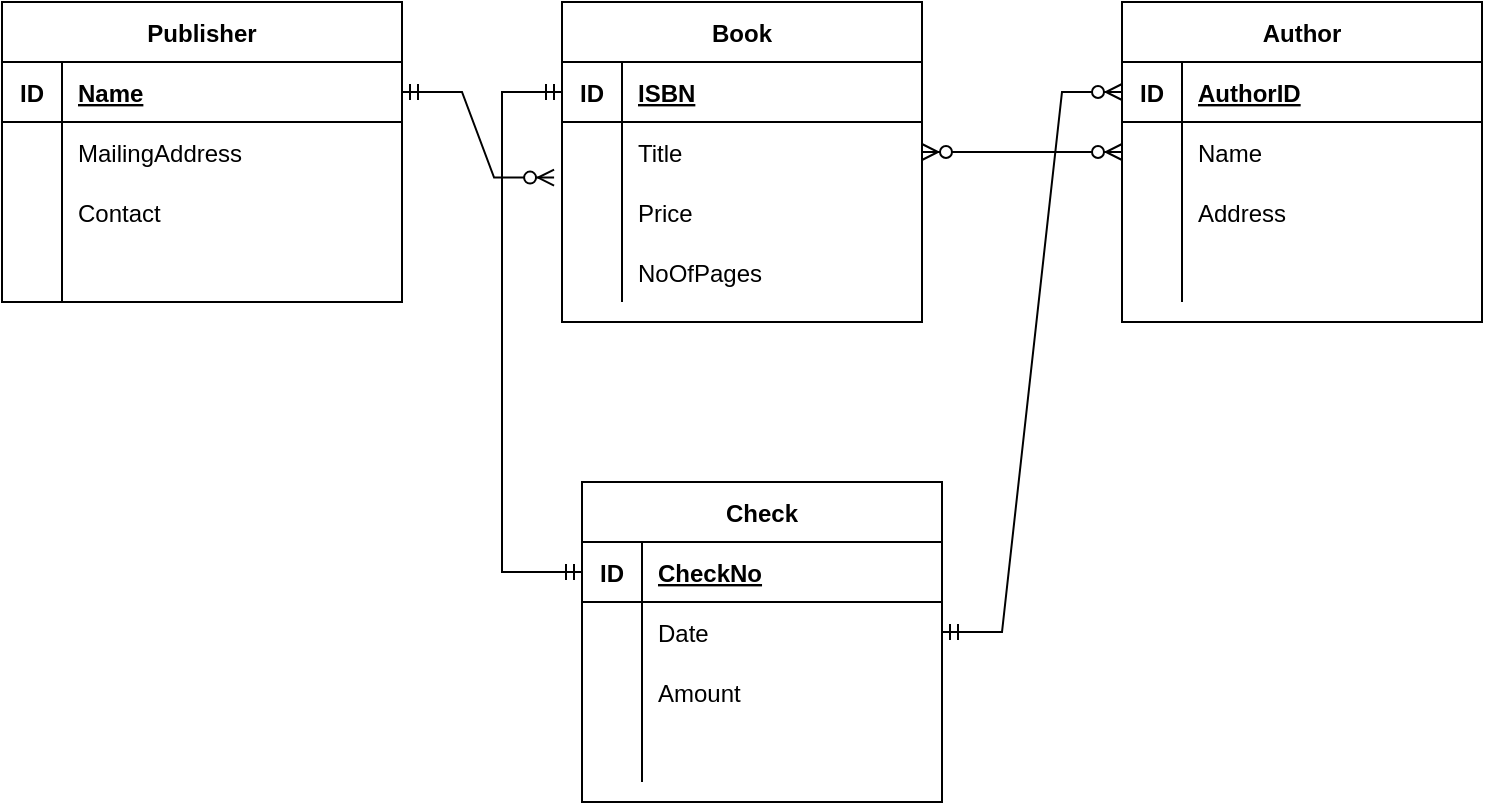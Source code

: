 <mxfile version="20.3.7" type="device"><diagram id="-Zmx85gqijIcIilCct_7" name="Page-1"><mxGraphModel dx="1038" dy="571" grid="1" gridSize="10" guides="1" tooltips="1" connect="1" arrows="1" fold="1" page="1" pageScale="1" pageWidth="827" pageHeight="1169" math="0" shadow="0"><root><mxCell id="0"/><mxCell id="1" parent="0"/><mxCell id="7-dw2xFlFNuXRp7WYyKM-1" value="Publisher" style="shape=table;startSize=30;container=1;collapsible=1;childLayout=tableLayout;fixedRows=1;rowLines=0;fontStyle=1;align=center;resizeLast=1;" vertex="1" parent="1"><mxGeometry x="50" y="200" width="200" height="150" as="geometry"/></mxCell><mxCell id="7-dw2xFlFNuXRp7WYyKM-2" value="" style="shape=tableRow;horizontal=0;startSize=0;swimlaneHead=0;swimlaneBody=0;fillColor=none;collapsible=0;dropTarget=0;points=[[0,0.5],[1,0.5]];portConstraint=eastwest;top=0;left=0;right=0;bottom=1;" vertex="1" parent="7-dw2xFlFNuXRp7WYyKM-1"><mxGeometry y="30" width="200" height="30" as="geometry"/></mxCell><mxCell id="7-dw2xFlFNuXRp7WYyKM-3" value="ID" style="shape=partialRectangle;connectable=0;fillColor=none;top=0;left=0;bottom=0;right=0;fontStyle=1;overflow=hidden;" vertex="1" parent="7-dw2xFlFNuXRp7WYyKM-2"><mxGeometry width="30" height="30" as="geometry"><mxRectangle width="30" height="30" as="alternateBounds"/></mxGeometry></mxCell><mxCell id="7-dw2xFlFNuXRp7WYyKM-4" value="Name" style="shape=partialRectangle;connectable=0;fillColor=none;top=0;left=0;bottom=0;right=0;align=left;spacingLeft=6;fontStyle=5;overflow=hidden;" vertex="1" parent="7-dw2xFlFNuXRp7WYyKM-2"><mxGeometry x="30" width="170" height="30" as="geometry"><mxRectangle width="170" height="30" as="alternateBounds"/></mxGeometry></mxCell><mxCell id="7-dw2xFlFNuXRp7WYyKM-5" value="" style="shape=tableRow;horizontal=0;startSize=0;swimlaneHead=0;swimlaneBody=0;fillColor=none;collapsible=0;dropTarget=0;points=[[0,0.5],[1,0.5]];portConstraint=eastwest;top=0;left=0;right=0;bottom=0;" vertex="1" parent="7-dw2xFlFNuXRp7WYyKM-1"><mxGeometry y="60" width="200" height="30" as="geometry"/></mxCell><mxCell id="7-dw2xFlFNuXRp7WYyKM-6" value="" style="shape=partialRectangle;connectable=0;fillColor=none;top=0;left=0;bottom=0;right=0;editable=1;overflow=hidden;" vertex="1" parent="7-dw2xFlFNuXRp7WYyKM-5"><mxGeometry width="30" height="30" as="geometry"><mxRectangle width="30" height="30" as="alternateBounds"/></mxGeometry></mxCell><mxCell id="7-dw2xFlFNuXRp7WYyKM-7" value="MailingAddress" style="shape=partialRectangle;connectable=0;fillColor=none;top=0;left=0;bottom=0;right=0;align=left;spacingLeft=6;overflow=hidden;" vertex="1" parent="7-dw2xFlFNuXRp7WYyKM-5"><mxGeometry x="30" width="170" height="30" as="geometry"><mxRectangle width="170" height="30" as="alternateBounds"/></mxGeometry></mxCell><mxCell id="7-dw2xFlFNuXRp7WYyKM-8" value="" style="shape=tableRow;horizontal=0;startSize=0;swimlaneHead=0;swimlaneBody=0;fillColor=none;collapsible=0;dropTarget=0;points=[[0,0.5],[1,0.5]];portConstraint=eastwest;top=0;left=0;right=0;bottom=0;" vertex="1" parent="7-dw2xFlFNuXRp7WYyKM-1"><mxGeometry y="90" width="200" height="30" as="geometry"/></mxCell><mxCell id="7-dw2xFlFNuXRp7WYyKM-9" value="" style="shape=partialRectangle;connectable=0;fillColor=none;top=0;left=0;bottom=0;right=0;editable=1;overflow=hidden;" vertex="1" parent="7-dw2xFlFNuXRp7WYyKM-8"><mxGeometry width="30" height="30" as="geometry"><mxRectangle width="30" height="30" as="alternateBounds"/></mxGeometry></mxCell><mxCell id="7-dw2xFlFNuXRp7WYyKM-10" value="Contact" style="shape=partialRectangle;connectable=0;fillColor=none;top=0;left=0;bottom=0;right=0;align=left;spacingLeft=6;overflow=hidden;" vertex="1" parent="7-dw2xFlFNuXRp7WYyKM-8"><mxGeometry x="30" width="170" height="30" as="geometry"><mxRectangle width="170" height="30" as="alternateBounds"/></mxGeometry></mxCell><mxCell id="7-dw2xFlFNuXRp7WYyKM-11" value="" style="shape=tableRow;horizontal=0;startSize=0;swimlaneHead=0;swimlaneBody=0;fillColor=none;collapsible=0;dropTarget=0;points=[[0,0.5],[1,0.5]];portConstraint=eastwest;top=0;left=0;right=0;bottom=0;" vertex="1" parent="7-dw2xFlFNuXRp7WYyKM-1"><mxGeometry y="120" width="200" height="30" as="geometry"/></mxCell><mxCell id="7-dw2xFlFNuXRp7WYyKM-12" value="" style="shape=partialRectangle;connectable=0;fillColor=none;top=0;left=0;bottom=0;right=0;editable=1;overflow=hidden;" vertex="1" parent="7-dw2xFlFNuXRp7WYyKM-11"><mxGeometry width="30" height="30" as="geometry"><mxRectangle width="30" height="30" as="alternateBounds"/></mxGeometry></mxCell><mxCell id="7-dw2xFlFNuXRp7WYyKM-13" value="" style="shape=partialRectangle;connectable=0;fillColor=none;top=0;left=0;bottom=0;right=0;align=left;spacingLeft=6;overflow=hidden;" vertex="1" parent="7-dw2xFlFNuXRp7WYyKM-11"><mxGeometry x="30" width="170" height="30" as="geometry"><mxRectangle width="170" height="30" as="alternateBounds"/></mxGeometry></mxCell><mxCell id="7-dw2xFlFNuXRp7WYyKM-14" value="Author" style="shape=table;startSize=30;container=1;collapsible=1;childLayout=tableLayout;fixedRows=1;rowLines=0;fontStyle=1;align=center;resizeLast=1;" vertex="1" parent="1"><mxGeometry x="610" y="200" width="180" height="160" as="geometry"/></mxCell><mxCell id="7-dw2xFlFNuXRp7WYyKM-15" value="" style="shape=tableRow;horizontal=0;startSize=0;swimlaneHead=0;swimlaneBody=0;fillColor=none;collapsible=0;dropTarget=0;points=[[0,0.5],[1,0.5]];portConstraint=eastwest;top=0;left=0;right=0;bottom=1;" vertex="1" parent="7-dw2xFlFNuXRp7WYyKM-14"><mxGeometry y="30" width="180" height="30" as="geometry"/></mxCell><mxCell id="7-dw2xFlFNuXRp7WYyKM-16" value="ID" style="shape=partialRectangle;connectable=0;fillColor=none;top=0;left=0;bottom=0;right=0;fontStyle=1;overflow=hidden;" vertex="1" parent="7-dw2xFlFNuXRp7WYyKM-15"><mxGeometry width="30" height="30" as="geometry"><mxRectangle width="30" height="30" as="alternateBounds"/></mxGeometry></mxCell><mxCell id="7-dw2xFlFNuXRp7WYyKM-17" value="AuthorID" style="shape=partialRectangle;connectable=0;fillColor=none;top=0;left=0;bottom=0;right=0;align=left;spacingLeft=6;fontStyle=5;overflow=hidden;" vertex="1" parent="7-dw2xFlFNuXRp7WYyKM-15"><mxGeometry x="30" width="150" height="30" as="geometry"><mxRectangle width="150" height="30" as="alternateBounds"/></mxGeometry></mxCell><mxCell id="7-dw2xFlFNuXRp7WYyKM-18" value="" style="shape=tableRow;horizontal=0;startSize=0;swimlaneHead=0;swimlaneBody=0;fillColor=none;collapsible=0;dropTarget=0;points=[[0,0.5],[1,0.5]];portConstraint=eastwest;top=0;left=0;right=0;bottom=0;" vertex="1" parent="7-dw2xFlFNuXRp7WYyKM-14"><mxGeometry y="60" width="180" height="30" as="geometry"/></mxCell><mxCell id="7-dw2xFlFNuXRp7WYyKM-19" value="" style="shape=partialRectangle;connectable=0;fillColor=none;top=0;left=0;bottom=0;right=0;editable=1;overflow=hidden;" vertex="1" parent="7-dw2xFlFNuXRp7WYyKM-18"><mxGeometry width="30" height="30" as="geometry"><mxRectangle width="30" height="30" as="alternateBounds"/></mxGeometry></mxCell><mxCell id="7-dw2xFlFNuXRp7WYyKM-20" value="Name " style="shape=partialRectangle;connectable=0;fillColor=none;top=0;left=0;bottom=0;right=0;align=left;spacingLeft=6;overflow=hidden;" vertex="1" parent="7-dw2xFlFNuXRp7WYyKM-18"><mxGeometry x="30" width="150" height="30" as="geometry"><mxRectangle width="150" height="30" as="alternateBounds"/></mxGeometry></mxCell><mxCell id="7-dw2xFlFNuXRp7WYyKM-21" value="" style="shape=tableRow;horizontal=0;startSize=0;swimlaneHead=0;swimlaneBody=0;fillColor=none;collapsible=0;dropTarget=0;points=[[0,0.5],[1,0.5]];portConstraint=eastwest;top=0;left=0;right=0;bottom=0;" vertex="1" parent="7-dw2xFlFNuXRp7WYyKM-14"><mxGeometry y="90" width="180" height="30" as="geometry"/></mxCell><mxCell id="7-dw2xFlFNuXRp7WYyKM-22" value="" style="shape=partialRectangle;connectable=0;fillColor=none;top=0;left=0;bottom=0;right=0;editable=1;overflow=hidden;" vertex="1" parent="7-dw2xFlFNuXRp7WYyKM-21"><mxGeometry width="30" height="30" as="geometry"><mxRectangle width="30" height="30" as="alternateBounds"/></mxGeometry></mxCell><mxCell id="7-dw2xFlFNuXRp7WYyKM-23" value="Address" style="shape=partialRectangle;connectable=0;fillColor=none;top=0;left=0;bottom=0;right=0;align=left;spacingLeft=6;overflow=hidden;" vertex="1" parent="7-dw2xFlFNuXRp7WYyKM-21"><mxGeometry x="30" width="150" height="30" as="geometry"><mxRectangle width="150" height="30" as="alternateBounds"/></mxGeometry></mxCell><mxCell id="7-dw2xFlFNuXRp7WYyKM-24" value="" style="shape=tableRow;horizontal=0;startSize=0;swimlaneHead=0;swimlaneBody=0;fillColor=none;collapsible=0;dropTarget=0;points=[[0,0.5],[1,0.5]];portConstraint=eastwest;top=0;left=0;right=0;bottom=0;" vertex="1" parent="7-dw2xFlFNuXRp7WYyKM-14"><mxGeometry y="120" width="180" height="30" as="geometry"/></mxCell><mxCell id="7-dw2xFlFNuXRp7WYyKM-25" value="" style="shape=partialRectangle;connectable=0;fillColor=none;top=0;left=0;bottom=0;right=0;editable=1;overflow=hidden;" vertex="1" parent="7-dw2xFlFNuXRp7WYyKM-24"><mxGeometry width="30" height="30" as="geometry"><mxRectangle width="30" height="30" as="alternateBounds"/></mxGeometry></mxCell><mxCell id="7-dw2xFlFNuXRp7WYyKM-26" value="" style="shape=partialRectangle;connectable=0;fillColor=none;top=0;left=0;bottom=0;right=0;align=left;spacingLeft=6;overflow=hidden;" vertex="1" parent="7-dw2xFlFNuXRp7WYyKM-24"><mxGeometry x="30" width="150" height="30" as="geometry"><mxRectangle width="150" height="30" as="alternateBounds"/></mxGeometry></mxCell><mxCell id="7-dw2xFlFNuXRp7WYyKM-27" value="Check" style="shape=table;startSize=30;container=1;collapsible=1;childLayout=tableLayout;fixedRows=1;rowLines=0;fontStyle=1;align=center;resizeLast=1;" vertex="1" parent="1"><mxGeometry x="340" y="440" width="180" height="160" as="geometry"/></mxCell><mxCell id="7-dw2xFlFNuXRp7WYyKM-28" value="" style="shape=tableRow;horizontal=0;startSize=0;swimlaneHead=0;swimlaneBody=0;fillColor=none;collapsible=0;dropTarget=0;points=[[0,0.5],[1,0.5]];portConstraint=eastwest;top=0;left=0;right=0;bottom=1;" vertex="1" parent="7-dw2xFlFNuXRp7WYyKM-27"><mxGeometry y="30" width="180" height="30" as="geometry"/></mxCell><mxCell id="7-dw2xFlFNuXRp7WYyKM-29" value="ID" style="shape=partialRectangle;connectable=0;fillColor=none;top=0;left=0;bottom=0;right=0;fontStyle=1;overflow=hidden;" vertex="1" parent="7-dw2xFlFNuXRp7WYyKM-28"><mxGeometry width="30" height="30" as="geometry"><mxRectangle width="30" height="30" as="alternateBounds"/></mxGeometry></mxCell><mxCell id="7-dw2xFlFNuXRp7WYyKM-30" value="CheckNo" style="shape=partialRectangle;connectable=0;fillColor=none;top=0;left=0;bottom=0;right=0;align=left;spacingLeft=6;fontStyle=5;overflow=hidden;" vertex="1" parent="7-dw2xFlFNuXRp7WYyKM-28"><mxGeometry x="30" width="150" height="30" as="geometry"><mxRectangle width="150" height="30" as="alternateBounds"/></mxGeometry></mxCell><mxCell id="7-dw2xFlFNuXRp7WYyKM-31" value="" style="shape=tableRow;horizontal=0;startSize=0;swimlaneHead=0;swimlaneBody=0;fillColor=none;collapsible=0;dropTarget=0;points=[[0,0.5],[1,0.5]];portConstraint=eastwest;top=0;left=0;right=0;bottom=0;" vertex="1" parent="7-dw2xFlFNuXRp7WYyKM-27"><mxGeometry y="60" width="180" height="30" as="geometry"/></mxCell><mxCell id="7-dw2xFlFNuXRp7WYyKM-32" value="" style="shape=partialRectangle;connectable=0;fillColor=none;top=0;left=0;bottom=0;right=0;editable=1;overflow=hidden;" vertex="1" parent="7-dw2xFlFNuXRp7WYyKM-31"><mxGeometry width="30" height="30" as="geometry"><mxRectangle width="30" height="30" as="alternateBounds"/></mxGeometry></mxCell><mxCell id="7-dw2xFlFNuXRp7WYyKM-33" value="Date" style="shape=partialRectangle;connectable=0;fillColor=none;top=0;left=0;bottom=0;right=0;align=left;spacingLeft=6;overflow=hidden;" vertex="1" parent="7-dw2xFlFNuXRp7WYyKM-31"><mxGeometry x="30" width="150" height="30" as="geometry"><mxRectangle width="150" height="30" as="alternateBounds"/></mxGeometry></mxCell><mxCell id="7-dw2xFlFNuXRp7WYyKM-34" value="" style="shape=tableRow;horizontal=0;startSize=0;swimlaneHead=0;swimlaneBody=0;fillColor=none;collapsible=0;dropTarget=0;points=[[0,0.5],[1,0.5]];portConstraint=eastwest;top=0;left=0;right=0;bottom=0;" vertex="1" parent="7-dw2xFlFNuXRp7WYyKM-27"><mxGeometry y="90" width="180" height="30" as="geometry"/></mxCell><mxCell id="7-dw2xFlFNuXRp7WYyKM-35" value="" style="shape=partialRectangle;connectable=0;fillColor=none;top=0;left=0;bottom=0;right=0;editable=1;overflow=hidden;" vertex="1" parent="7-dw2xFlFNuXRp7WYyKM-34"><mxGeometry width="30" height="30" as="geometry"><mxRectangle width="30" height="30" as="alternateBounds"/></mxGeometry></mxCell><mxCell id="7-dw2xFlFNuXRp7WYyKM-36" value="Amount" style="shape=partialRectangle;connectable=0;fillColor=none;top=0;left=0;bottom=0;right=0;align=left;spacingLeft=6;overflow=hidden;" vertex="1" parent="7-dw2xFlFNuXRp7WYyKM-34"><mxGeometry x="30" width="150" height="30" as="geometry"><mxRectangle width="150" height="30" as="alternateBounds"/></mxGeometry></mxCell><mxCell id="7-dw2xFlFNuXRp7WYyKM-37" value="" style="shape=tableRow;horizontal=0;startSize=0;swimlaneHead=0;swimlaneBody=0;fillColor=none;collapsible=0;dropTarget=0;points=[[0,0.5],[1,0.5]];portConstraint=eastwest;top=0;left=0;right=0;bottom=0;" vertex="1" parent="7-dw2xFlFNuXRp7WYyKM-27"><mxGeometry y="120" width="180" height="30" as="geometry"/></mxCell><mxCell id="7-dw2xFlFNuXRp7WYyKM-38" value="" style="shape=partialRectangle;connectable=0;fillColor=none;top=0;left=0;bottom=0;right=0;editable=1;overflow=hidden;" vertex="1" parent="7-dw2xFlFNuXRp7WYyKM-37"><mxGeometry width="30" height="30" as="geometry"><mxRectangle width="30" height="30" as="alternateBounds"/></mxGeometry></mxCell><mxCell id="7-dw2xFlFNuXRp7WYyKM-39" value="" style="shape=partialRectangle;connectable=0;fillColor=none;top=0;left=0;bottom=0;right=0;align=left;spacingLeft=6;overflow=hidden;" vertex="1" parent="7-dw2xFlFNuXRp7WYyKM-37"><mxGeometry x="30" width="150" height="30" as="geometry"><mxRectangle width="150" height="30" as="alternateBounds"/></mxGeometry></mxCell><mxCell id="7-dw2xFlFNuXRp7WYyKM-43" value="Book" style="shape=table;startSize=30;container=1;collapsible=1;childLayout=tableLayout;fixedRows=1;rowLines=0;fontStyle=1;align=center;resizeLast=1;" vertex="1" parent="1"><mxGeometry x="330" y="200" width="180" height="160" as="geometry"/></mxCell><mxCell id="7-dw2xFlFNuXRp7WYyKM-44" value="" style="shape=tableRow;horizontal=0;startSize=0;swimlaneHead=0;swimlaneBody=0;fillColor=none;collapsible=0;dropTarget=0;points=[[0,0.5],[1,0.5]];portConstraint=eastwest;top=0;left=0;right=0;bottom=1;" vertex="1" parent="7-dw2xFlFNuXRp7WYyKM-43"><mxGeometry y="30" width="180" height="30" as="geometry"/></mxCell><mxCell id="7-dw2xFlFNuXRp7WYyKM-45" value="ID" style="shape=partialRectangle;connectable=0;fillColor=none;top=0;left=0;bottom=0;right=0;fontStyle=1;overflow=hidden;" vertex="1" parent="7-dw2xFlFNuXRp7WYyKM-44"><mxGeometry width="30" height="30" as="geometry"><mxRectangle width="30" height="30" as="alternateBounds"/></mxGeometry></mxCell><mxCell id="7-dw2xFlFNuXRp7WYyKM-46" value="ISBN" style="shape=partialRectangle;connectable=0;fillColor=none;top=0;left=0;bottom=0;right=0;align=left;spacingLeft=6;fontStyle=5;overflow=hidden;" vertex="1" parent="7-dw2xFlFNuXRp7WYyKM-44"><mxGeometry x="30" width="150" height="30" as="geometry"><mxRectangle width="150" height="30" as="alternateBounds"/></mxGeometry></mxCell><mxCell id="7-dw2xFlFNuXRp7WYyKM-47" value="" style="shape=tableRow;horizontal=0;startSize=0;swimlaneHead=0;swimlaneBody=0;fillColor=none;collapsible=0;dropTarget=0;points=[[0,0.5],[1,0.5]];portConstraint=eastwest;top=0;left=0;right=0;bottom=0;" vertex="1" parent="7-dw2xFlFNuXRp7WYyKM-43"><mxGeometry y="60" width="180" height="30" as="geometry"/></mxCell><mxCell id="7-dw2xFlFNuXRp7WYyKM-48" value="" style="shape=partialRectangle;connectable=0;fillColor=none;top=0;left=0;bottom=0;right=0;editable=1;overflow=hidden;" vertex="1" parent="7-dw2xFlFNuXRp7WYyKM-47"><mxGeometry width="30" height="30" as="geometry"><mxRectangle width="30" height="30" as="alternateBounds"/></mxGeometry></mxCell><mxCell id="7-dw2xFlFNuXRp7WYyKM-49" value="Title" style="shape=partialRectangle;connectable=0;fillColor=none;top=0;left=0;bottom=0;right=0;align=left;spacingLeft=6;overflow=hidden;" vertex="1" parent="7-dw2xFlFNuXRp7WYyKM-47"><mxGeometry x="30" width="150" height="30" as="geometry"><mxRectangle width="150" height="30" as="alternateBounds"/></mxGeometry></mxCell><mxCell id="7-dw2xFlFNuXRp7WYyKM-50" value="" style="shape=tableRow;horizontal=0;startSize=0;swimlaneHead=0;swimlaneBody=0;fillColor=none;collapsible=0;dropTarget=0;points=[[0,0.5],[1,0.5]];portConstraint=eastwest;top=0;left=0;right=0;bottom=0;" vertex="1" parent="7-dw2xFlFNuXRp7WYyKM-43"><mxGeometry y="90" width="180" height="30" as="geometry"/></mxCell><mxCell id="7-dw2xFlFNuXRp7WYyKM-51" value="" style="shape=partialRectangle;connectable=0;fillColor=none;top=0;left=0;bottom=0;right=0;editable=1;overflow=hidden;" vertex="1" parent="7-dw2xFlFNuXRp7WYyKM-50"><mxGeometry width="30" height="30" as="geometry"><mxRectangle width="30" height="30" as="alternateBounds"/></mxGeometry></mxCell><mxCell id="7-dw2xFlFNuXRp7WYyKM-52" value="Price" style="shape=partialRectangle;connectable=0;fillColor=none;top=0;left=0;bottom=0;right=0;align=left;spacingLeft=6;overflow=hidden;" vertex="1" parent="7-dw2xFlFNuXRp7WYyKM-50"><mxGeometry x="30" width="150" height="30" as="geometry"><mxRectangle width="150" height="30" as="alternateBounds"/></mxGeometry></mxCell><mxCell id="7-dw2xFlFNuXRp7WYyKM-53" value="" style="shape=tableRow;horizontal=0;startSize=0;swimlaneHead=0;swimlaneBody=0;fillColor=none;collapsible=0;dropTarget=0;points=[[0,0.5],[1,0.5]];portConstraint=eastwest;top=0;left=0;right=0;bottom=0;" vertex="1" parent="7-dw2xFlFNuXRp7WYyKM-43"><mxGeometry y="120" width="180" height="30" as="geometry"/></mxCell><mxCell id="7-dw2xFlFNuXRp7WYyKM-54" value="" style="shape=partialRectangle;connectable=0;fillColor=none;top=0;left=0;bottom=0;right=0;editable=1;overflow=hidden;" vertex="1" parent="7-dw2xFlFNuXRp7WYyKM-53"><mxGeometry width="30" height="30" as="geometry"><mxRectangle width="30" height="30" as="alternateBounds"/></mxGeometry></mxCell><mxCell id="7-dw2xFlFNuXRp7WYyKM-55" value="NoOfPages" style="shape=partialRectangle;connectable=0;fillColor=none;top=0;left=0;bottom=0;right=0;align=left;spacingLeft=6;overflow=hidden;" vertex="1" parent="7-dw2xFlFNuXRp7WYyKM-53"><mxGeometry x="30" width="150" height="30" as="geometry"><mxRectangle width="150" height="30" as="alternateBounds"/></mxGeometry></mxCell><mxCell id="7-dw2xFlFNuXRp7WYyKM-75" value="" style="edgeStyle=entityRelationEdgeStyle;fontSize=12;html=1;endArrow=ERzeroToMany;startArrow=ERmandOne;rounded=0;exitX=1;exitY=0.5;exitDx=0;exitDy=0;entryX=-0.022;entryY=0.927;entryDx=0;entryDy=0;entryPerimeter=0;" edge="1" parent="1" source="7-dw2xFlFNuXRp7WYyKM-2" target="7-dw2xFlFNuXRp7WYyKM-47"><mxGeometry width="100" height="100" relative="1" as="geometry"><mxPoint x="110" y="570" as="sourcePoint"/><mxPoint x="210" y="470" as="targetPoint"/></mxGeometry></mxCell><mxCell id="7-dw2xFlFNuXRp7WYyKM-79" value="" style="edgeStyle=entityRelationEdgeStyle;fontSize=12;html=1;endArrow=ERzeroToMany;endFill=1;startArrow=ERzeroToMany;rounded=0;exitX=1;exitY=0.5;exitDx=0;exitDy=0;entryX=0;entryY=0.5;entryDx=0;entryDy=0;" edge="1" parent="1" source="7-dw2xFlFNuXRp7WYyKM-47" target="7-dw2xFlFNuXRp7WYyKM-18"><mxGeometry width="100" height="100" relative="1" as="geometry"><mxPoint x="600" y="660" as="sourcePoint"/><mxPoint x="700" y="560" as="targetPoint"/></mxGeometry></mxCell><mxCell id="7-dw2xFlFNuXRp7WYyKM-82" value="" style="fontSize=12;html=1;endArrow=ERmandOne;startArrow=ERmandOne;strokeWidth=1;rounded=0;entryX=0;entryY=0.5;entryDx=0;entryDy=0;exitX=0;exitY=0.5;exitDx=0;exitDy=0;edgeStyle=orthogonalEdgeStyle;" edge="1" parent="1" source="7-dw2xFlFNuXRp7WYyKM-28" target="7-dw2xFlFNuXRp7WYyKM-44"><mxGeometry width="100" height="100" relative="1" as="geometry"><mxPoint x="290" y="470" as="sourcePoint"/><mxPoint x="220" y="390" as="targetPoint"/><Array as="points"><mxPoint x="300" y="485"/><mxPoint x="300" y="245"/></Array></mxGeometry></mxCell><mxCell id="7-dw2xFlFNuXRp7WYyKM-84" value="" style="edgeStyle=entityRelationEdgeStyle;fontSize=12;html=1;endArrow=ERzeroToMany;startArrow=ERmandOne;rounded=0;strokeWidth=1;exitX=1;exitY=0.5;exitDx=0;exitDy=0;entryX=0;entryY=0.5;entryDx=0;entryDy=0;" edge="1" parent="1" source="7-dw2xFlFNuXRp7WYyKM-31" target="7-dw2xFlFNuXRp7WYyKM-15"><mxGeometry width="100" height="100" relative="1" as="geometry"><mxPoint x="550" y="510" as="sourcePoint"/><mxPoint x="620" y="410" as="targetPoint"/></mxGeometry></mxCell></root></mxGraphModel></diagram></mxfile>